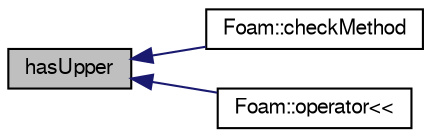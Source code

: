 digraph "hasUpper"
{
  bgcolor="transparent";
  edge [fontname="FreeSans",fontsize="10",labelfontname="FreeSans",labelfontsize="10"];
  node [fontname="FreeSans",fontsize="10",shape=record];
  rankdir="LR";
  Node635 [label="hasUpper",height=0.2,width=0.4,color="black", fillcolor="grey75", style="filled", fontcolor="black"];
  Node635 -> Node636 [dir="back",color="midnightblue",fontsize="10",style="solid",fontname="FreeSans"];
  Node636 [label="Foam::checkMethod",height=0.2,width=0.4,color="black",URL="$a21124.html#af7c5aac53b9e18ea8377a3c3a973114b"];
  Node635 -> Node637 [dir="back",color="midnightblue",fontsize="10",style="solid",fontname="FreeSans"];
  Node637 [label="Foam::operator\<\<",height=0.2,width=0.4,color="black",URL="$a21124.html#afe9574a3d35090f9665105ec551d0679"];
}
